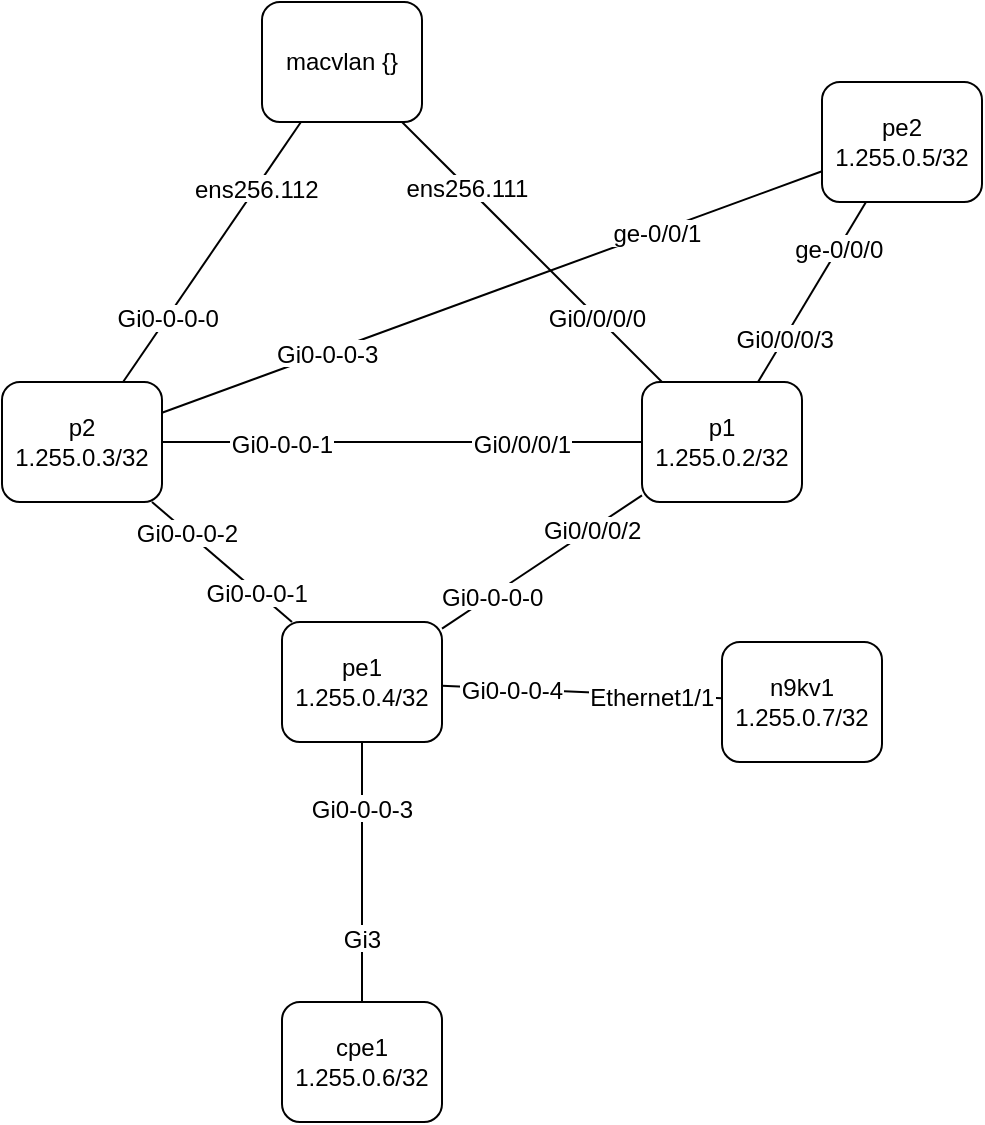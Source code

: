 <mxfile compressed="false">
    <diagram id="Topology" name="Topology">
        <mxGraphModel dx="844" dy="1758" grid="0" gridSize="10" guides="1" tooltips="1" connect="1" arrows="1" fold="1" page="1" pageScale="1" pageWidth="827" pageHeight="1169" math="0" shadow="0">
            <root>
                <mxCell id="0"/>
                <mxCell id="1" parent="0"/>
                <object label="p1 1.255.0.2/32" id="p1">
                    <mxCell style="rounded=1;whiteSpace=wrap;html=1;" parent="1" vertex="1">
                        <mxGeometry x="410" y="80" width="80" height="60" as="geometry"/>
                    </mxCell>
                </object>
                <object label="macvlan {}" id="macvlan">
                    <mxCell style="rounded=1;whiteSpace=wrap;html=1;" parent="1" vertex="1">
                        <mxGeometry x="220" y="-110" width="80" height="60" as="geometry"/>
                    </mxCell>
                </object>
                <object label="" src_label="Gi0/0/0/0" trgt_label="ens256.111" source="p1" target="macvlan" id="98c2c740f6a1b49c9adaff642d7a0878">
                    <mxCell style="endArrow=none;" parent="1" source="p1" target="macvlan" edge="1">
                        <mxGeometry relative="1" as="geometry"/>
                    </mxCell>
                </object>
                <mxCell id="98c2c740f6a1b49c9adaff642d7a0878-src" value="Gi0/0/0/0" style="labelBackgroundColor=#ffffff;;" parent="98c2c740f6a1b49c9adaff642d7a0878" vertex="1" connectable="0">
                    <mxGeometry x="-0.5" relative="1" as="geometry">
                        <mxPoint as="offset"/>
                    </mxGeometry>
                </mxCell>
                <mxCell id="98c2c740f6a1b49c9adaff642d7a0878-trgt" value="ens256.111" style="labelBackgroundColor=#ffffff;;" parent="98c2c740f6a1b49c9adaff642d7a0878" vertex="1" connectable="0">
                    <mxGeometry x="0.5" relative="-1" as="geometry">
                        <mxPoint as="offset"/>
                    </mxGeometry>
                </mxCell>
                <object label="p2 1.255.0.3/32" id="p2">
                    <mxCell style="rounded=1;whiteSpace=wrap;html=1;" parent="1" vertex="1">
                        <mxGeometry x="90" y="80" width="80" height="60" as="geometry"/>
                    </mxCell>
                </object>
                <object label="" src_label="Gi0-0-0-0" trgt_label="ens256.112" source="p2" target="macvlan" id="9be69927715aade5762de81c5b7b0865">
                    <mxCell style="endArrow=none;" parent="1" source="p2" target="macvlan" edge="1">
                        <mxGeometry relative="1" as="geometry"/>
                    </mxCell>
                </object>
                <mxCell id="9be69927715aade5762de81c5b7b0865-src" value="Gi0-0-0-0" style="labelBackgroundColor=#ffffff;;" parent="9be69927715aade5762de81c5b7b0865" vertex="1" connectable="0">
                    <mxGeometry x="-0.5" relative="1" as="geometry">
                        <mxPoint as="offset"/>
                    </mxGeometry>
                </mxCell>
                <mxCell id="9be69927715aade5762de81c5b7b0865-trgt" value="ens256.112" style="labelBackgroundColor=#ffffff;;" parent="9be69927715aade5762de81c5b7b0865" vertex="1" connectable="0">
                    <mxGeometry x="0.5" relative="-1" as="geometry">
                        <mxPoint as="offset"/>
                    </mxGeometry>
                </mxCell>
                <object label="" src_label="Gi0/0/0/1" trgt_label="Gi0-0-0-1" source="p1" target="p2" id="e9067e8ab555bc2be04cd6e1b6c7eb32">
                    <mxCell style="endArrow=none;" parent="1" source="p1" target="p2" edge="1">
                        <mxGeometry relative="1" as="geometry"/>
                    </mxCell>
                </object>
                <mxCell id="e9067e8ab555bc2be04cd6e1b6c7eb32-src" value="Gi0/0/0/1" style="labelBackgroundColor=#ffffff;;" parent="e9067e8ab555bc2be04cd6e1b6c7eb32" vertex="1" connectable="0">
                    <mxGeometry x="-0.5" relative="1" as="geometry">
                        <mxPoint as="offset"/>
                    </mxGeometry>
                </mxCell>
                <mxCell id="e9067e8ab555bc2be04cd6e1b6c7eb32-trgt" value="Gi0-0-0-1" style="labelBackgroundColor=#ffffff;;" parent="e9067e8ab555bc2be04cd6e1b6c7eb32" vertex="1" connectable="0">
                    <mxGeometry x="0.5" relative="-1" as="geometry">
                        <mxPoint as="offset"/>
                    </mxGeometry>
                </mxCell>
                <object label="pe1 1.255.0.4/32" id="pe1">
                    <mxCell style="rounded=1;whiteSpace=wrap;html=1;" parent="1" vertex="1">
                        <mxGeometry x="230" y="200" width="80" height="60" as="geometry"/>
                    </mxCell>
                </object>
                <object label="" src_label="Gi0/0/0/2" trgt_label="Gi0-0-0-0" source="p1" target="pe1" id="9ddbe0b5858c8935842dc615d04e65fd">
                    <mxCell style="endArrow=none;" parent="1" source="p1" target="pe1" edge="1">
                        <mxGeometry relative="1" as="geometry"/>
                    </mxCell>
                </object>
                <mxCell id="9ddbe0b5858c8935842dc615d04e65fd-src" value="Gi0/0/0/2" style="labelBackgroundColor=#ffffff;;" parent="9ddbe0b5858c8935842dc615d04e65fd" vertex="1" connectable="0">
                    <mxGeometry x="-0.5" relative="1" as="geometry">
                        <mxPoint as="offset"/>
                    </mxGeometry>
                </mxCell>
                <mxCell id="9ddbe0b5858c8935842dc615d04e65fd-trgt" value="Gi0-0-0-0" style="labelBackgroundColor=#ffffff;;" parent="9ddbe0b5858c8935842dc615d04e65fd" vertex="1" connectable="0">
                    <mxGeometry x="0.5" relative="-1" as="geometry">
                        <mxPoint as="offset"/>
                    </mxGeometry>
                </mxCell>
                <object label="" src_label="Gi0-0-0-2" trgt_label="Gi0-0-0-1" source="p2" target="pe1" id="3a3ef6235587b8000ed7a43fb8aaeaab">
                    <mxCell style="endArrow=none;" parent="1" source="p2" target="pe1" edge="1">
                        <mxGeometry relative="1" as="geometry"/>
                    </mxCell>
                </object>
                <mxCell id="3a3ef6235587b8000ed7a43fb8aaeaab-src" value="Gi0-0-0-2" style="labelBackgroundColor=#ffffff;;" parent="3a3ef6235587b8000ed7a43fb8aaeaab" vertex="1" connectable="0">
                    <mxGeometry x="-0.5" relative="1" as="geometry">
                        <mxPoint as="offset"/>
                    </mxGeometry>
                </mxCell>
                <mxCell id="3a3ef6235587b8000ed7a43fb8aaeaab-trgt" value="Gi0-0-0-1" style="labelBackgroundColor=#ffffff;;" parent="3a3ef6235587b8000ed7a43fb8aaeaab" vertex="1" connectable="0">
                    <mxGeometry x="0.5" relative="-1" as="geometry">
                        <mxPoint as="offset"/>
                    </mxGeometry>
                </mxCell>
                <object label="pe2 1.255.0.5/32" id="pe2">
                    <mxCell style="rounded=1;whiteSpace=wrap;html=1;" vertex="1" parent="1">
                        <mxGeometry x="500" y="-70" width="80" height="60" as="geometry"/>
                    </mxCell>
                </object>
                <object label="" src_label="Gi0/0/0/3" trgt_label="ge-0/0/0" source="p1" target="pe2" id="232937b8f9b03b3d9847fe91406d46c3">
                    <mxCell style="endArrow=none;" edge="1" parent="1" source="p1" target="pe2">
                        <mxGeometry relative="1" as="geometry"/>
                    </mxCell>
                </object>
                <mxCell id="232937b8f9b03b3d9847fe91406d46c3-src" value="Gi0/0/0/3" style="labelBackgroundColor=#ffffff;;" connectable="0" vertex="1" parent="232937b8f9b03b3d9847fe91406d46c3">
                    <mxGeometry x="-0.5" relative="1" as="geometry">
                        <mxPoint as="offset"/>
                    </mxGeometry>
                </mxCell>
                <mxCell id="232937b8f9b03b3d9847fe91406d46c3-trgt" value="ge-0/0/0" style="labelBackgroundColor=#ffffff;;" connectable="0" vertex="1" parent="232937b8f9b03b3d9847fe91406d46c3">
                    <mxGeometry x="0.5" relative="-1" as="geometry">
                        <mxPoint as="offset"/>
                    </mxGeometry>
                </mxCell>
                <object label="" src_label="Gi0-0-0-3" trgt_label="ge-0/0/1" source="p2" target="pe2" id="9e2d08692a29e27c2c465050a49dbeb9">
                    <mxCell style="endArrow=none;" edge="1" parent="1" source="p2" target="pe2">
                        <mxGeometry relative="1" as="geometry"/>
                    </mxCell>
                </object>
                <mxCell id="9e2d08692a29e27c2c465050a49dbeb9-src" value="Gi0-0-0-3" style="labelBackgroundColor=#ffffff;;" connectable="0" vertex="1" parent="9e2d08692a29e27c2c465050a49dbeb9">
                    <mxGeometry x="-0.5" relative="1" as="geometry">
                        <mxPoint as="offset"/>
                    </mxGeometry>
                </mxCell>
                <mxCell id="9e2d08692a29e27c2c465050a49dbeb9-trgt" value="ge-0/0/1" style="labelBackgroundColor=#ffffff;;" connectable="0" vertex="1" parent="9e2d08692a29e27c2c465050a49dbeb9">
                    <mxGeometry x="0.5" relative="-1" as="geometry">
                        <mxPoint as="offset"/>
                    </mxGeometry>
                </mxCell>
                <object label="cpe1 1.255.0.6/32" id="cpe1">
                    <mxCell style="rounded=1;whiteSpace=wrap;html=1;" parent="1" vertex="1">
                        <mxGeometry x="230" y="390" width="80" height="60" as="geometry"/>
                    </mxCell>
                </object>
                <object label="" src_label="Gi0-0-0-2" trgt_label="Gi2" source="pe1" target="cpe1" id="ece266b6beffb722fdd0ee24c39e62bc">
                    <mxCell style="endArrow=none;" parent="1" source="pe1" target="cpe1" edge="1">
                        <mxGeometry relative="1" as="geometry"/>
                    </mxCell>
                </object>
                <mxCell id="ece266b6beffb722fdd0ee24c39e62bc-src" value="Gi0-0-0-2" style="labelBackgroundColor=#ffffff;;" parent="ece266b6beffb722fdd0ee24c39e62bc" vertex="1" connectable="0">
                    <mxGeometry x="-0.5" relative="1" as="geometry">
                        <mxPoint as="offset"/>
                    </mxGeometry>
                </mxCell>
                <mxCell id="ece266b6beffb722fdd0ee24c39e62bc-trgt" value="Gi2" style="labelBackgroundColor=#ffffff;;" parent="ece266b6beffb722fdd0ee24c39e62bc" vertex="1" connectable="0">
                    <mxGeometry x="0.5" relative="-1" as="geometry">
                        <mxPoint as="offset"/>
                    </mxGeometry>
                </mxCell>
                <object label="" src_label="Gi0-0-0-3" trgt_label="Gi3" source="pe1" target="cpe1" id="f1a668c772e625629df611925295c11b">
                    <mxCell style="endArrow=none;" parent="1" source="pe1" target="cpe1" edge="1">
                        <mxGeometry relative="1" as="geometry"/>
                    </mxCell>
                </object>
                <mxCell id="f1a668c772e625629df611925295c11b-src" value="Gi0-0-0-3" style="labelBackgroundColor=#ffffff;;" parent="f1a668c772e625629df611925295c11b" vertex="1" connectable="0">
                    <mxGeometry x="-0.5" relative="1" as="geometry">
                        <mxPoint as="offset"/>
                    </mxGeometry>
                </mxCell>
                <mxCell id="f1a668c772e625629df611925295c11b-trgt" value="Gi3" style="labelBackgroundColor=#ffffff;;" parent="f1a668c772e625629df611925295c11b" vertex="1" connectable="0">
                    <mxGeometry x="0.5" relative="-1" as="geometry">
                        <mxPoint as="offset"/>
                    </mxGeometry>
                </mxCell>
                <object label="n9kv1 1.255.0.7/32" id="n9kv1">
                    <mxCell style="rounded=1;whiteSpace=wrap;html=1;" parent="1" vertex="1">
                        <mxGeometry x="450" y="210" width="80" height="60" as="geometry"/>
                    </mxCell>
                </object>
                <object label="" src_label="Gi0-0-0-4" trgt_label="Ethernet1/1" source="pe1" target="n9kv1" id="474902778a48380fdede0d574a071d05">
                    <mxCell style="endArrow=none;" parent="1" source="pe1" target="n9kv1" edge="1">
                        <mxGeometry relative="1" as="geometry"/>
                    </mxCell>
                </object>
                <mxCell id="474902778a48380fdede0d574a071d05-src" value="Gi0-0-0-4" style="labelBackgroundColor=#ffffff;;" parent="474902778a48380fdede0d574a071d05" vertex="1" connectable="0">
                    <mxGeometry x="-0.5" relative="1" as="geometry">
                        <mxPoint as="offset"/>
                    </mxGeometry>
                </mxCell>
                <mxCell id="474902778a48380fdede0d574a071d05-trgt" value="Ethernet1/1" style="labelBackgroundColor=#ffffff;;" parent="474902778a48380fdede0d574a071d05" vertex="1" connectable="0">
                    <mxGeometry x="0.5" relative="-1" as="geometry">
                        <mxPoint as="offset"/>
                    </mxGeometry>
                </mxCell>
            </root>
        </mxGraphModel>
    </diagram>
</mxfile>